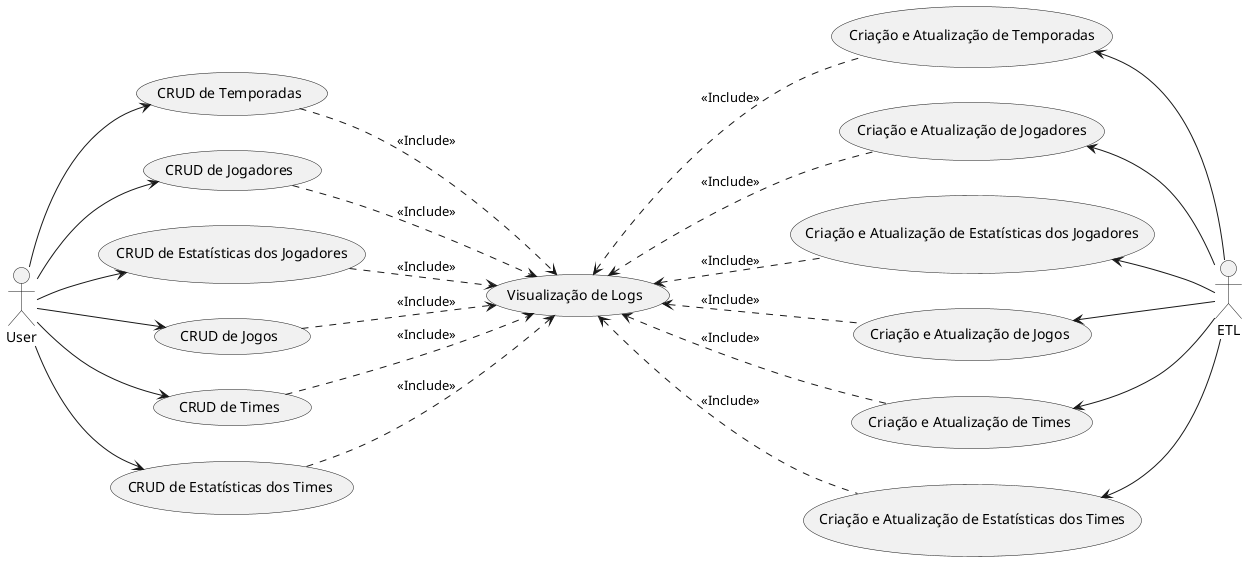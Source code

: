 @startuml
left to right direction
(CRUD de Temporadas) as seasons
(CRUD de Jogadores) as players
(CRUD de Estatísticas dos Jogadores) as players_est
(CRUD de Jogos) as games
(CRUD de Times) as times
(CRUD de Estatísticas dos Times) as times_est

(Visualização de Logs) as logs

(Criação e Atualização de Temporadas) as seasons_cu
(Criação e Atualização de Jogadores) as players_cu
(Criação e Atualização de Estatísticas dos Jogadores) as players_est_cu
(Criação e Atualização de Jogos) as games_cu
(Criação e Atualização de Times) as times_cu
(Criação e Atualização de Estatísticas dos Times) as times_est_cu

User --> seasons
User --> players
User --> players_est
User --> games
User --> times
User --> times_est

seasons_cu <-- ETL
players_cu <-- ETL
players_est_cu <-- ETL
games_cu <-- ETL
times_cu <-- ETL
times_est_cu <-- ETL

seasons ..> logs : <<Include>>
players ..> logs : <<Include>>
players_est ..> logs : <<Include>>
games ..> logs : <<Include>>
times ..> logs : <<Include>>
times_est ..> logs : <<Include>>

logs <.. seasons_cu : <<Include>>
logs <.. players_cu : <<Include>>
logs <.. players_est_cu : <<Include>>
logs <.. games_cu : <<Include>>
logs <.. times_cu : <<Include>>
logs <.. times_est_cu : <<Include>>
@enduml
